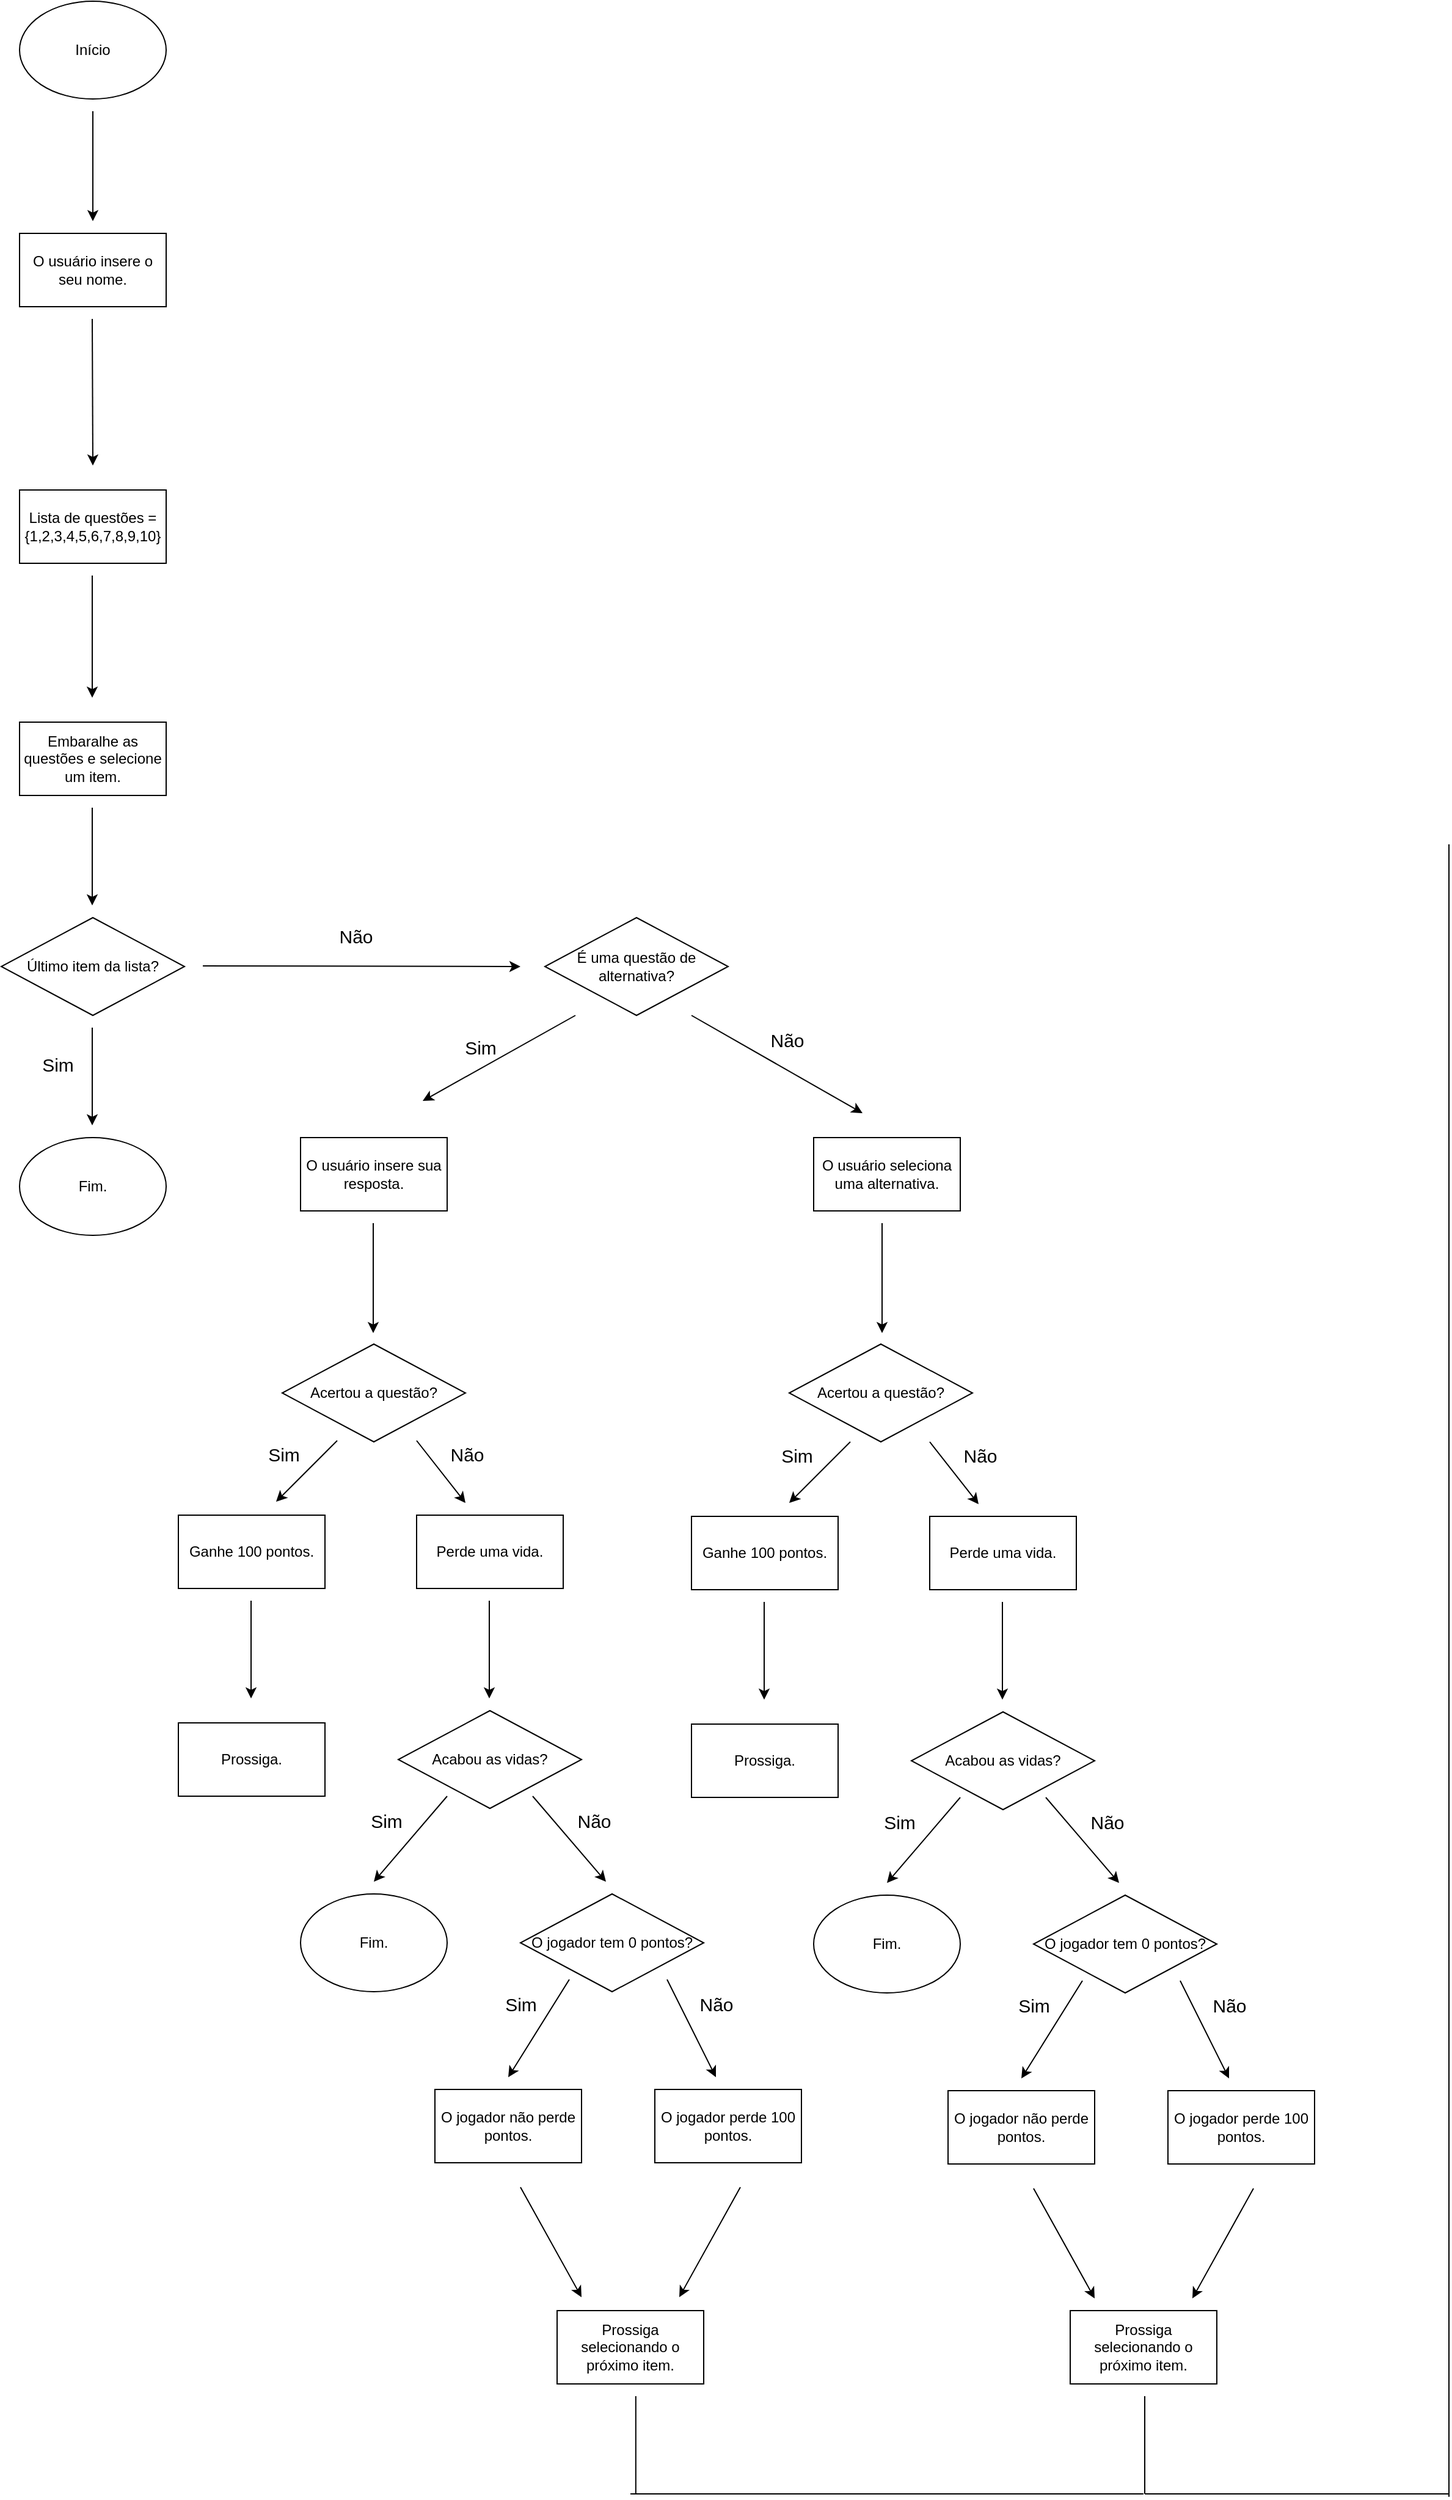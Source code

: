 <mxfile version="22.0.7" type="github">
  <diagram id="C5RBs43oDa-KdzZeNtuy" name="Page-1">
    <mxGraphModel dx="1467" dy="743" grid="1" gridSize="10" guides="1" tooltips="1" connect="1" arrows="1" fold="1" page="1" pageScale="1" pageWidth="827" pageHeight="1169" math="0" shadow="0">
      <root>
        <mxCell id="WIyWlLk6GJQsqaUBKTNV-0" />
        <mxCell id="WIyWlLk6GJQsqaUBKTNV-1" parent="WIyWlLk6GJQsqaUBKTNV-0" />
        <mxCell id="uaOrWUwennGpa3zISX---0" value="Início" style="ellipse;whiteSpace=wrap;html=1;" vertex="1" parent="WIyWlLk6GJQsqaUBKTNV-1">
          <mxGeometry x="320" y="70" width="120" height="80" as="geometry" />
        </mxCell>
        <mxCell id="uaOrWUwennGpa3zISX---1" value="" style="endArrow=classic;html=1;rounded=0;" edge="1" parent="WIyWlLk6GJQsqaUBKTNV-1">
          <mxGeometry width="50" height="50" relative="1" as="geometry">
            <mxPoint x="380" y="160" as="sourcePoint" />
            <mxPoint x="380" y="250" as="targetPoint" />
          </mxGeometry>
        </mxCell>
        <mxCell id="uaOrWUwennGpa3zISX---2" value="Lista de questões = {1,2,3,4,5,6,7,8,9,10}" style="rounded=0;whiteSpace=wrap;html=1;" vertex="1" parent="WIyWlLk6GJQsqaUBKTNV-1">
          <mxGeometry x="320" y="470" width="120" height="60" as="geometry" />
        </mxCell>
        <mxCell id="uaOrWUwennGpa3zISX---3" value="" style="endArrow=classic;html=1;rounded=0;" edge="1" parent="WIyWlLk6GJQsqaUBKTNV-1">
          <mxGeometry width="50" height="50" relative="1" as="geometry">
            <mxPoint x="379.5" y="540" as="sourcePoint" />
            <mxPoint x="379.5" y="640" as="targetPoint" />
          </mxGeometry>
        </mxCell>
        <mxCell id="uaOrWUwennGpa3zISX---5" value="Embaralhe as questões e selecione um item." style="rounded=0;whiteSpace=wrap;html=1;" vertex="1" parent="WIyWlLk6GJQsqaUBKTNV-1">
          <mxGeometry x="320" y="660" width="120" height="60" as="geometry" />
        </mxCell>
        <mxCell id="uaOrWUwennGpa3zISX---8" value="" style="endArrow=classic;html=1;rounded=0;" edge="1" parent="WIyWlLk6GJQsqaUBKTNV-1">
          <mxGeometry width="50" height="50" relative="1" as="geometry">
            <mxPoint x="379.5" y="730" as="sourcePoint" />
            <mxPoint x="379.5" y="810" as="targetPoint" />
          </mxGeometry>
        </mxCell>
        <mxCell id="uaOrWUwennGpa3zISX---11" value="Último item da lista?" style="rhombus;whiteSpace=wrap;html=1;" vertex="1" parent="WIyWlLk6GJQsqaUBKTNV-1">
          <mxGeometry x="305" y="820" width="150" height="80" as="geometry" />
        </mxCell>
        <mxCell id="uaOrWUwennGpa3zISX---12" value="" style="endArrow=classic;html=1;rounded=0;" edge="1" parent="WIyWlLk6GJQsqaUBKTNV-1">
          <mxGeometry width="50" height="50" relative="1" as="geometry">
            <mxPoint x="379.5" y="910" as="sourcePoint" />
            <mxPoint x="379.5" y="990" as="targetPoint" />
          </mxGeometry>
        </mxCell>
        <mxCell id="uaOrWUwennGpa3zISX---14" value="&lt;font style=&quot;font-size: 15px;&quot;&gt;Sim&lt;/font&gt;" style="edgeLabel;html=1;align=center;verticalAlign=middle;resizable=0;points=[];" vertex="1" connectable="0" parent="uaOrWUwennGpa3zISX---12">
          <mxGeometry x="-0.65" y="5" relative="1" as="geometry">
            <mxPoint x="-34" y="16" as="offset" />
          </mxGeometry>
        </mxCell>
        <mxCell id="uaOrWUwennGpa3zISX---13" value="Fim." style="ellipse;whiteSpace=wrap;html=1;" vertex="1" parent="WIyWlLk6GJQsqaUBKTNV-1">
          <mxGeometry x="320" y="1000" width="120" height="80" as="geometry" />
        </mxCell>
        <mxCell id="uaOrWUwennGpa3zISX---15" value="" style="endArrow=classic;html=1;rounded=0;" edge="1" parent="WIyWlLk6GJQsqaUBKTNV-1">
          <mxGeometry width="50" height="50" relative="1" as="geometry">
            <mxPoint x="470" y="859.5" as="sourcePoint" />
            <mxPoint x="730" y="860" as="targetPoint" />
          </mxGeometry>
        </mxCell>
        <mxCell id="uaOrWUwennGpa3zISX---16" value="&lt;font style=&quot;font-size: 15px;&quot;&gt;Não&lt;/font&gt;" style="text;html=1;align=center;verticalAlign=middle;resizable=0;points=[];autosize=1;strokeColor=none;fillColor=none;" vertex="1" parent="WIyWlLk6GJQsqaUBKTNV-1">
          <mxGeometry x="570" y="820" width="50" height="30" as="geometry" />
        </mxCell>
        <mxCell id="uaOrWUwennGpa3zISX---17" value="O usuário insere o seu nome." style="rounded=0;whiteSpace=wrap;html=1;" vertex="1" parent="WIyWlLk6GJQsqaUBKTNV-1">
          <mxGeometry x="320" y="260" width="120" height="60" as="geometry" />
        </mxCell>
        <mxCell id="uaOrWUwennGpa3zISX---18" value="" style="endArrow=classic;html=1;rounded=0;" edge="1" parent="WIyWlLk6GJQsqaUBKTNV-1">
          <mxGeometry width="50" height="50" relative="1" as="geometry">
            <mxPoint x="379.5" y="330" as="sourcePoint" />
            <mxPoint x="380" y="450" as="targetPoint" />
          </mxGeometry>
        </mxCell>
        <mxCell id="uaOrWUwennGpa3zISX---19" value="É uma questão de alternativa?" style="rhombus;whiteSpace=wrap;html=1;" vertex="1" parent="WIyWlLk6GJQsqaUBKTNV-1">
          <mxGeometry x="750" y="820" width="150" height="80" as="geometry" />
        </mxCell>
        <mxCell id="uaOrWUwennGpa3zISX---20" value="" style="endArrow=classic;html=1;rounded=0;" edge="1" parent="WIyWlLk6GJQsqaUBKTNV-1">
          <mxGeometry width="50" height="50" relative="1" as="geometry">
            <mxPoint x="775" y="900" as="sourcePoint" />
            <mxPoint x="650" y="970" as="targetPoint" />
          </mxGeometry>
        </mxCell>
        <mxCell id="uaOrWUwennGpa3zISX---21" value="&lt;span style=&quot;font-size: 15px;&quot;&gt;Sim&lt;br&gt;&lt;/span&gt;" style="edgeLabel;html=1;align=center;verticalAlign=middle;resizable=0;points=[];" vertex="1" connectable="0" parent="uaOrWUwennGpa3zISX---20">
          <mxGeometry x="-0.247" relative="1" as="geometry">
            <mxPoint x="-31" y="-1" as="offset" />
          </mxGeometry>
        </mxCell>
        <mxCell id="uaOrWUwennGpa3zISX---22" value="O usuário insere sua resposta." style="rounded=0;whiteSpace=wrap;html=1;" vertex="1" parent="WIyWlLk6GJQsqaUBKTNV-1">
          <mxGeometry x="550" y="1000" width="120" height="60" as="geometry" />
        </mxCell>
        <mxCell id="uaOrWUwennGpa3zISX---25" value="" style="endArrow=classic;html=1;rounded=0;" edge="1" parent="WIyWlLk6GJQsqaUBKTNV-1">
          <mxGeometry width="50" height="50" relative="1" as="geometry">
            <mxPoint x="870" y="900" as="sourcePoint" />
            <mxPoint x="1010" y="980" as="targetPoint" />
          </mxGeometry>
        </mxCell>
        <mxCell id="uaOrWUwennGpa3zISX---26" value="&lt;span style=&quot;font-size: 15px;&quot;&gt;Não&lt;br&gt;&lt;/span&gt;" style="edgeLabel;html=1;align=center;verticalAlign=middle;resizable=0;points=[];" vertex="1" connectable="0" parent="uaOrWUwennGpa3zISX---25">
          <mxGeometry x="-0.247" relative="1" as="geometry">
            <mxPoint x="25" y="-10" as="offset" />
          </mxGeometry>
        </mxCell>
        <mxCell id="uaOrWUwennGpa3zISX---27" value="O usuário seleciona uma alternativa." style="rounded=0;whiteSpace=wrap;html=1;" vertex="1" parent="WIyWlLk6GJQsqaUBKTNV-1">
          <mxGeometry x="970" y="1000" width="120" height="60" as="geometry" />
        </mxCell>
        <mxCell id="uaOrWUwennGpa3zISX---28" value="" style="endArrow=classic;html=1;rounded=0;" edge="1" parent="WIyWlLk6GJQsqaUBKTNV-1">
          <mxGeometry width="50" height="50" relative="1" as="geometry">
            <mxPoint x="609.5" y="1070" as="sourcePoint" />
            <mxPoint x="609.5" y="1160" as="targetPoint" />
          </mxGeometry>
        </mxCell>
        <mxCell id="uaOrWUwennGpa3zISX---30" value="" style="endArrow=classic;html=1;rounded=0;" edge="1" parent="WIyWlLk6GJQsqaUBKTNV-1">
          <mxGeometry width="50" height="50" relative="1" as="geometry">
            <mxPoint x="1026" y="1070" as="sourcePoint" />
            <mxPoint x="1026" y="1160" as="targetPoint" />
          </mxGeometry>
        </mxCell>
        <mxCell id="uaOrWUwennGpa3zISX---31" value="Acertou a questão?" style="rhombus;whiteSpace=wrap;html=1;" vertex="1" parent="WIyWlLk6GJQsqaUBKTNV-1">
          <mxGeometry x="535" y="1169" width="150" height="80" as="geometry" />
        </mxCell>
        <mxCell id="uaOrWUwennGpa3zISX---32" value="Acertou a questão?" style="rhombus;whiteSpace=wrap;html=1;" vertex="1" parent="WIyWlLk6GJQsqaUBKTNV-1">
          <mxGeometry x="950" y="1169" width="150" height="80" as="geometry" />
        </mxCell>
        <mxCell id="uaOrWUwennGpa3zISX---33" value="" style="endArrow=classic;html=1;rounded=0;" edge="1" parent="WIyWlLk6GJQsqaUBKTNV-1">
          <mxGeometry width="50" height="50" relative="1" as="geometry">
            <mxPoint x="580" y="1248" as="sourcePoint" />
            <mxPoint x="530" y="1298" as="targetPoint" />
          </mxGeometry>
        </mxCell>
        <mxCell id="uaOrWUwennGpa3zISX---35" value="&lt;font style=&quot;font-size: 15px;&quot;&gt;Sim&lt;/font&gt;" style="edgeLabel;html=1;align=center;verticalAlign=middle;resizable=0;points=[];" vertex="1" connectable="0" parent="uaOrWUwennGpa3zISX---33">
          <mxGeometry x="-0.26" y="4" relative="1" as="geometry">
            <mxPoint x="-29" y="-10" as="offset" />
          </mxGeometry>
        </mxCell>
        <mxCell id="uaOrWUwennGpa3zISX---34" value="" style="endArrow=classic;html=1;rounded=0;" edge="1" parent="WIyWlLk6GJQsqaUBKTNV-1">
          <mxGeometry width="50" height="50" relative="1" as="geometry">
            <mxPoint x="645" y="1248" as="sourcePoint" />
            <mxPoint x="685" y="1299" as="targetPoint" />
          </mxGeometry>
        </mxCell>
        <mxCell id="uaOrWUwennGpa3zISX---36" value="&lt;font style=&quot;font-size: 15px;&quot;&gt;Não&lt;br&gt;&lt;/font&gt;" style="edgeLabel;html=1;align=center;verticalAlign=middle;resizable=0;points=[];" vertex="1" connectable="0" parent="uaOrWUwennGpa3zISX---34">
          <mxGeometry x="-0.383" relative="1" as="geometry">
            <mxPoint x="28" y="-5" as="offset" />
          </mxGeometry>
        </mxCell>
        <mxCell id="uaOrWUwennGpa3zISX---37" value="Ganhe 100 pontos." style="rounded=0;whiteSpace=wrap;html=1;" vertex="1" parent="WIyWlLk6GJQsqaUBKTNV-1">
          <mxGeometry x="450" y="1309" width="120" height="60" as="geometry" />
        </mxCell>
        <mxCell id="uaOrWUwennGpa3zISX---38" value="" style="endArrow=classic;html=1;rounded=0;" edge="1" parent="WIyWlLk6GJQsqaUBKTNV-1">
          <mxGeometry width="50" height="50" relative="1" as="geometry">
            <mxPoint x="509.5" y="1379" as="sourcePoint" />
            <mxPoint x="509.5" y="1459" as="targetPoint" />
          </mxGeometry>
        </mxCell>
        <mxCell id="uaOrWUwennGpa3zISX---40" value="Prossiga." style="rounded=0;whiteSpace=wrap;html=1;" vertex="1" parent="WIyWlLk6GJQsqaUBKTNV-1">
          <mxGeometry x="450" y="1479" width="120" height="60" as="geometry" />
        </mxCell>
        <mxCell id="uaOrWUwennGpa3zISX---41" value="Perde uma vida." style="rounded=0;whiteSpace=wrap;html=1;" vertex="1" parent="WIyWlLk6GJQsqaUBKTNV-1">
          <mxGeometry x="645" y="1309" width="120" height="60" as="geometry" />
        </mxCell>
        <mxCell id="uaOrWUwennGpa3zISX---43" value="" style="endArrow=classic;html=1;rounded=0;" edge="1" parent="WIyWlLk6GJQsqaUBKTNV-1">
          <mxGeometry width="50" height="50" relative="1" as="geometry">
            <mxPoint x="704.5" y="1379" as="sourcePoint" />
            <mxPoint x="704.5" y="1459" as="targetPoint" />
          </mxGeometry>
        </mxCell>
        <mxCell id="uaOrWUwennGpa3zISX---44" value="Acabou as vidas?" style="rhombus;whiteSpace=wrap;html=1;" vertex="1" parent="WIyWlLk6GJQsqaUBKTNV-1">
          <mxGeometry x="630" y="1469" width="150" height="80" as="geometry" />
        </mxCell>
        <mxCell id="uaOrWUwennGpa3zISX---45" value="" style="endArrow=classic;html=1;rounded=0;" edge="1" parent="WIyWlLk6GJQsqaUBKTNV-1">
          <mxGeometry width="50" height="50" relative="1" as="geometry">
            <mxPoint x="670" y="1539" as="sourcePoint" />
            <mxPoint x="610" y="1609" as="targetPoint" />
          </mxGeometry>
        </mxCell>
        <mxCell id="uaOrWUwennGpa3zISX---46" value="&lt;span style=&quot;font-size: 15px;&quot;&gt;Sim&lt;br&gt;&lt;/span&gt;" style="edgeLabel;html=1;align=center;verticalAlign=middle;resizable=0;points=[];" vertex="1" connectable="0" parent="uaOrWUwennGpa3zISX---45">
          <mxGeometry x="0.021" y="3" relative="1" as="geometry">
            <mxPoint x="-22" y="-18" as="offset" />
          </mxGeometry>
        </mxCell>
        <mxCell id="uaOrWUwennGpa3zISX---47" value="Fim." style="ellipse;whiteSpace=wrap;html=1;" vertex="1" parent="WIyWlLk6GJQsqaUBKTNV-1">
          <mxGeometry x="550" y="1619" width="120" height="80" as="geometry" />
        </mxCell>
        <mxCell id="uaOrWUwennGpa3zISX---49" value="" style="endArrow=classic;html=1;rounded=0;" edge="1" parent="WIyWlLk6GJQsqaUBKTNV-1">
          <mxGeometry width="50" height="50" relative="1" as="geometry">
            <mxPoint x="740" y="1539" as="sourcePoint" />
            <mxPoint x="800" y="1609" as="targetPoint" />
          </mxGeometry>
        </mxCell>
        <mxCell id="uaOrWUwennGpa3zISX---50" value="&lt;span style=&quot;font-size: 15px;&quot;&gt;Não&lt;br&gt;&lt;/span&gt;" style="edgeLabel;html=1;align=center;verticalAlign=middle;resizable=0;points=[];" vertex="1" connectable="0" parent="uaOrWUwennGpa3zISX---49">
          <mxGeometry x="0.021" y="3" relative="1" as="geometry">
            <mxPoint x="17" y="-14" as="offset" />
          </mxGeometry>
        </mxCell>
        <mxCell id="uaOrWUwennGpa3zISX---51" value="O jogador tem 0 pontos?" style="rhombus;whiteSpace=wrap;html=1;" vertex="1" parent="WIyWlLk6GJQsqaUBKTNV-1">
          <mxGeometry x="730" y="1619" width="150" height="80" as="geometry" />
        </mxCell>
        <mxCell id="uaOrWUwennGpa3zISX---52" value="" style="endArrow=classic;html=1;rounded=0;" edge="1" parent="WIyWlLk6GJQsqaUBKTNV-1">
          <mxGeometry width="50" height="50" relative="1" as="geometry">
            <mxPoint x="770" y="1689" as="sourcePoint" />
            <mxPoint x="720" y="1769" as="targetPoint" />
          </mxGeometry>
        </mxCell>
        <mxCell id="uaOrWUwennGpa3zISX---55" value="&lt;font style=&quot;font-size: 15px;&quot;&gt;Sim&lt;/font&gt;" style="edgeLabel;html=1;align=center;verticalAlign=middle;resizable=0;points=[];" vertex="1" connectable="0" parent="uaOrWUwennGpa3zISX---52">
          <mxGeometry x="-0.227" y="4" relative="1" as="geometry">
            <mxPoint x="-24" y="-13" as="offset" />
          </mxGeometry>
        </mxCell>
        <mxCell id="uaOrWUwennGpa3zISX---53" value="" style="endArrow=classic;html=1;rounded=0;" edge="1" parent="WIyWlLk6GJQsqaUBKTNV-1">
          <mxGeometry width="50" height="50" relative="1" as="geometry">
            <mxPoint x="850" y="1689" as="sourcePoint" />
            <mxPoint x="890" y="1769" as="targetPoint" />
          </mxGeometry>
        </mxCell>
        <mxCell id="uaOrWUwennGpa3zISX---57" value="&lt;font style=&quot;font-size: 15px;&quot;&gt;Não&lt;/font&gt;" style="edgeLabel;html=1;align=center;verticalAlign=middle;resizable=0;points=[];" vertex="1" connectable="0" parent="uaOrWUwennGpa3zISX---53">
          <mxGeometry x="-0.25" relative="1" as="geometry">
            <mxPoint x="25" y="-10" as="offset" />
          </mxGeometry>
        </mxCell>
        <mxCell id="uaOrWUwennGpa3zISX---58" value="O jogador não perde pontos." style="rounded=0;whiteSpace=wrap;html=1;" vertex="1" parent="WIyWlLk6GJQsqaUBKTNV-1">
          <mxGeometry x="660" y="1779" width="120" height="60" as="geometry" />
        </mxCell>
        <mxCell id="uaOrWUwennGpa3zISX---60" value="O jogador perde 100 pontos." style="rounded=0;whiteSpace=wrap;html=1;" vertex="1" parent="WIyWlLk6GJQsqaUBKTNV-1">
          <mxGeometry x="840" y="1779" width="120" height="60" as="geometry" />
        </mxCell>
        <mxCell id="uaOrWUwennGpa3zISX---62" value="" style="endArrow=classic;html=1;rounded=0;" edge="1" parent="WIyWlLk6GJQsqaUBKTNV-1">
          <mxGeometry width="50" height="50" relative="1" as="geometry">
            <mxPoint x="730" y="1859" as="sourcePoint" />
            <mxPoint x="780" y="1949" as="targetPoint" />
          </mxGeometry>
        </mxCell>
        <mxCell id="uaOrWUwennGpa3zISX---63" value="" style="endArrow=classic;html=1;rounded=0;" edge="1" parent="WIyWlLk6GJQsqaUBKTNV-1">
          <mxGeometry width="50" height="50" relative="1" as="geometry">
            <mxPoint x="910" y="1859" as="sourcePoint" />
            <mxPoint x="860" y="1949" as="targetPoint" />
          </mxGeometry>
        </mxCell>
        <mxCell id="uaOrWUwennGpa3zISX---67" value="" style="endArrow=classic;html=1;rounded=0;" edge="1" parent="WIyWlLk6GJQsqaUBKTNV-1">
          <mxGeometry width="50" height="50" relative="1" as="geometry">
            <mxPoint x="1000" y="1249" as="sourcePoint" />
            <mxPoint x="950" y="1299" as="targetPoint" />
          </mxGeometry>
        </mxCell>
        <mxCell id="uaOrWUwennGpa3zISX---68" value="&lt;font style=&quot;font-size: 15px;&quot;&gt;Sim&lt;/font&gt;" style="edgeLabel;html=1;align=center;verticalAlign=middle;resizable=0;points=[];" vertex="1" connectable="0" parent="uaOrWUwennGpa3zISX---67">
          <mxGeometry x="-0.26" y="4" relative="1" as="geometry">
            <mxPoint x="-29" y="-10" as="offset" />
          </mxGeometry>
        </mxCell>
        <mxCell id="uaOrWUwennGpa3zISX---69" value="" style="endArrow=classic;html=1;rounded=0;" edge="1" parent="WIyWlLk6GJQsqaUBKTNV-1">
          <mxGeometry width="50" height="50" relative="1" as="geometry">
            <mxPoint x="1065" y="1249" as="sourcePoint" />
            <mxPoint x="1105" y="1300" as="targetPoint" />
          </mxGeometry>
        </mxCell>
        <mxCell id="uaOrWUwennGpa3zISX---70" value="&lt;font style=&quot;font-size: 15px;&quot;&gt;Não&lt;br&gt;&lt;/font&gt;" style="edgeLabel;html=1;align=center;verticalAlign=middle;resizable=0;points=[];" vertex="1" connectable="0" parent="uaOrWUwennGpa3zISX---69">
          <mxGeometry x="-0.383" relative="1" as="geometry">
            <mxPoint x="28" y="-5" as="offset" />
          </mxGeometry>
        </mxCell>
        <mxCell id="uaOrWUwennGpa3zISX---71" value="Ganhe 100 pontos." style="rounded=0;whiteSpace=wrap;html=1;" vertex="1" parent="WIyWlLk6GJQsqaUBKTNV-1">
          <mxGeometry x="870" y="1310" width="120" height="60" as="geometry" />
        </mxCell>
        <mxCell id="uaOrWUwennGpa3zISX---72" value="" style="endArrow=classic;html=1;rounded=0;" edge="1" parent="WIyWlLk6GJQsqaUBKTNV-1">
          <mxGeometry width="50" height="50" relative="1" as="geometry">
            <mxPoint x="929.5" y="1380" as="sourcePoint" />
            <mxPoint x="929.5" y="1460" as="targetPoint" />
          </mxGeometry>
        </mxCell>
        <mxCell id="uaOrWUwennGpa3zISX---73" value="Prossiga." style="rounded=0;whiteSpace=wrap;html=1;" vertex="1" parent="WIyWlLk6GJQsqaUBKTNV-1">
          <mxGeometry x="870" y="1480" width="120" height="60" as="geometry" />
        </mxCell>
        <mxCell id="uaOrWUwennGpa3zISX---74" value="Perde uma vida." style="rounded=0;whiteSpace=wrap;html=1;" vertex="1" parent="WIyWlLk6GJQsqaUBKTNV-1">
          <mxGeometry x="1065" y="1310" width="120" height="60" as="geometry" />
        </mxCell>
        <mxCell id="uaOrWUwennGpa3zISX---75" value="" style="endArrow=classic;html=1;rounded=0;" edge="1" parent="WIyWlLk6GJQsqaUBKTNV-1">
          <mxGeometry width="50" height="50" relative="1" as="geometry">
            <mxPoint x="1124.5" y="1380" as="sourcePoint" />
            <mxPoint x="1124.5" y="1460" as="targetPoint" />
          </mxGeometry>
        </mxCell>
        <mxCell id="uaOrWUwennGpa3zISX---76" value="Acabou as vidas?" style="rhombus;whiteSpace=wrap;html=1;" vertex="1" parent="WIyWlLk6GJQsqaUBKTNV-1">
          <mxGeometry x="1050" y="1470" width="150" height="80" as="geometry" />
        </mxCell>
        <mxCell id="uaOrWUwennGpa3zISX---77" value="" style="endArrow=classic;html=1;rounded=0;" edge="1" parent="WIyWlLk6GJQsqaUBKTNV-1">
          <mxGeometry width="50" height="50" relative="1" as="geometry">
            <mxPoint x="1090" y="1540" as="sourcePoint" />
            <mxPoint x="1030" y="1610" as="targetPoint" />
          </mxGeometry>
        </mxCell>
        <mxCell id="uaOrWUwennGpa3zISX---78" value="&lt;span style=&quot;font-size: 15px;&quot;&gt;Sim&lt;br&gt;&lt;/span&gt;" style="edgeLabel;html=1;align=center;verticalAlign=middle;resizable=0;points=[];" vertex="1" connectable="0" parent="uaOrWUwennGpa3zISX---77">
          <mxGeometry x="0.021" y="3" relative="1" as="geometry">
            <mxPoint x="-22" y="-18" as="offset" />
          </mxGeometry>
        </mxCell>
        <mxCell id="uaOrWUwennGpa3zISX---79" value="Fim." style="ellipse;whiteSpace=wrap;html=1;" vertex="1" parent="WIyWlLk6GJQsqaUBKTNV-1">
          <mxGeometry x="970" y="1620" width="120" height="80" as="geometry" />
        </mxCell>
        <mxCell id="uaOrWUwennGpa3zISX---80" value="" style="endArrow=classic;html=1;rounded=0;" edge="1" parent="WIyWlLk6GJQsqaUBKTNV-1">
          <mxGeometry width="50" height="50" relative="1" as="geometry">
            <mxPoint x="1160" y="1540" as="sourcePoint" />
            <mxPoint x="1220" y="1610" as="targetPoint" />
          </mxGeometry>
        </mxCell>
        <mxCell id="uaOrWUwennGpa3zISX---81" value="&lt;span style=&quot;font-size: 15px;&quot;&gt;Não&lt;br&gt;&lt;/span&gt;" style="edgeLabel;html=1;align=center;verticalAlign=middle;resizable=0;points=[];" vertex="1" connectable="0" parent="uaOrWUwennGpa3zISX---80">
          <mxGeometry x="0.021" y="3" relative="1" as="geometry">
            <mxPoint x="17" y="-14" as="offset" />
          </mxGeometry>
        </mxCell>
        <mxCell id="uaOrWUwennGpa3zISX---82" value="O jogador tem 0 pontos?" style="rhombus;whiteSpace=wrap;html=1;" vertex="1" parent="WIyWlLk6GJQsqaUBKTNV-1">
          <mxGeometry x="1150" y="1620" width="150" height="80" as="geometry" />
        </mxCell>
        <mxCell id="uaOrWUwennGpa3zISX---83" value="" style="endArrow=classic;html=1;rounded=0;" edge="1" parent="WIyWlLk6GJQsqaUBKTNV-1">
          <mxGeometry width="50" height="50" relative="1" as="geometry">
            <mxPoint x="1190" y="1690" as="sourcePoint" />
            <mxPoint x="1140" y="1770" as="targetPoint" />
          </mxGeometry>
        </mxCell>
        <mxCell id="uaOrWUwennGpa3zISX---84" value="&lt;font style=&quot;font-size: 15px;&quot;&gt;Sim&lt;/font&gt;" style="edgeLabel;html=1;align=center;verticalAlign=middle;resizable=0;points=[];" vertex="1" connectable="0" parent="uaOrWUwennGpa3zISX---83">
          <mxGeometry x="-0.227" y="4" relative="1" as="geometry">
            <mxPoint x="-24" y="-13" as="offset" />
          </mxGeometry>
        </mxCell>
        <mxCell id="uaOrWUwennGpa3zISX---85" value="" style="endArrow=classic;html=1;rounded=0;" edge="1" parent="WIyWlLk6GJQsqaUBKTNV-1">
          <mxGeometry width="50" height="50" relative="1" as="geometry">
            <mxPoint x="1270" y="1690" as="sourcePoint" />
            <mxPoint x="1310" y="1770" as="targetPoint" />
          </mxGeometry>
        </mxCell>
        <mxCell id="uaOrWUwennGpa3zISX---86" value="&lt;font style=&quot;font-size: 15px;&quot;&gt;Não&lt;/font&gt;" style="edgeLabel;html=1;align=center;verticalAlign=middle;resizable=0;points=[];" vertex="1" connectable="0" parent="uaOrWUwennGpa3zISX---85">
          <mxGeometry x="-0.25" relative="1" as="geometry">
            <mxPoint x="25" y="-10" as="offset" />
          </mxGeometry>
        </mxCell>
        <mxCell id="uaOrWUwennGpa3zISX---87" value="O jogador não perde pontos." style="rounded=0;whiteSpace=wrap;html=1;" vertex="1" parent="WIyWlLk6GJQsqaUBKTNV-1">
          <mxGeometry x="1080" y="1780" width="120" height="60" as="geometry" />
        </mxCell>
        <mxCell id="uaOrWUwennGpa3zISX---88" value="O jogador perde 100 pontos." style="rounded=0;whiteSpace=wrap;html=1;" vertex="1" parent="WIyWlLk6GJQsqaUBKTNV-1">
          <mxGeometry x="1260" y="1780" width="120" height="60" as="geometry" />
        </mxCell>
        <mxCell id="uaOrWUwennGpa3zISX---89" value="" style="endArrow=classic;html=1;rounded=0;" edge="1" parent="WIyWlLk6GJQsqaUBKTNV-1">
          <mxGeometry width="50" height="50" relative="1" as="geometry">
            <mxPoint x="1150" y="1860" as="sourcePoint" />
            <mxPoint x="1200" y="1950" as="targetPoint" />
          </mxGeometry>
        </mxCell>
        <mxCell id="uaOrWUwennGpa3zISX---90" value="" style="endArrow=classic;html=1;rounded=0;" edge="1" parent="WIyWlLk6GJQsqaUBKTNV-1">
          <mxGeometry width="50" height="50" relative="1" as="geometry">
            <mxPoint x="1330" y="1860" as="sourcePoint" />
            <mxPoint x="1280" y="1950" as="targetPoint" />
          </mxGeometry>
        </mxCell>
        <mxCell id="uaOrWUwennGpa3zISX---91" value="Prossiga selecionando o próximo item." style="rounded=0;whiteSpace=wrap;html=1;" vertex="1" parent="WIyWlLk6GJQsqaUBKTNV-1">
          <mxGeometry x="760" y="1960" width="120" height="60" as="geometry" />
        </mxCell>
        <mxCell id="uaOrWUwennGpa3zISX---92" value="Prossiga selecionando o próximo item." style="rounded=0;whiteSpace=wrap;html=1;" vertex="1" parent="WIyWlLk6GJQsqaUBKTNV-1">
          <mxGeometry x="1180" y="1960" width="120" height="60" as="geometry" />
        </mxCell>
        <mxCell id="uaOrWUwennGpa3zISX---96" value="" style="endArrow=none;html=1;rounded=0;" edge="1" parent="WIyWlLk6GJQsqaUBKTNV-1">
          <mxGeometry width="50" height="50" relative="1" as="geometry">
            <mxPoint x="824.41" y="2110" as="sourcePoint" />
            <mxPoint x="824.41" y="2030" as="targetPoint" />
          </mxGeometry>
        </mxCell>
        <mxCell id="uaOrWUwennGpa3zISX---99" value="" style="endArrow=none;html=1;rounded=0;" edge="1" parent="WIyWlLk6GJQsqaUBKTNV-1">
          <mxGeometry width="50" height="50" relative="1" as="geometry">
            <mxPoint x="1241" y="2110" as="sourcePoint" />
            <mxPoint x="1241" y="2030" as="targetPoint" />
          </mxGeometry>
        </mxCell>
        <mxCell id="uaOrWUwennGpa3zISX---100" value="" style="endArrow=none;html=1;rounded=0;" edge="1" parent="WIyWlLk6GJQsqaUBKTNV-1">
          <mxGeometry width="50" height="50" relative="1" as="geometry">
            <mxPoint x="820" y="2110" as="sourcePoint" />
            <mxPoint x="1240" y="2110" as="targetPoint" />
          </mxGeometry>
        </mxCell>
        <mxCell id="uaOrWUwennGpa3zISX---101" value="" style="endArrow=none;html=1;rounded=0;" edge="1" parent="WIyWlLk6GJQsqaUBKTNV-1">
          <mxGeometry width="50" height="50" relative="1" as="geometry">
            <mxPoint x="1241" y="2110" as="sourcePoint" />
            <mxPoint x="1490" y="2110" as="targetPoint" />
          </mxGeometry>
        </mxCell>
        <mxCell id="uaOrWUwennGpa3zISX---102" value="" style="endArrow=none;html=1;rounded=0;" edge="1" parent="WIyWlLk6GJQsqaUBKTNV-1">
          <mxGeometry width="50" height="50" relative="1" as="geometry">
            <mxPoint x="1490" y="2112.35" as="sourcePoint" />
            <mxPoint x="1490" y="760" as="targetPoint" />
          </mxGeometry>
        </mxCell>
      </root>
    </mxGraphModel>
  </diagram>
</mxfile>

